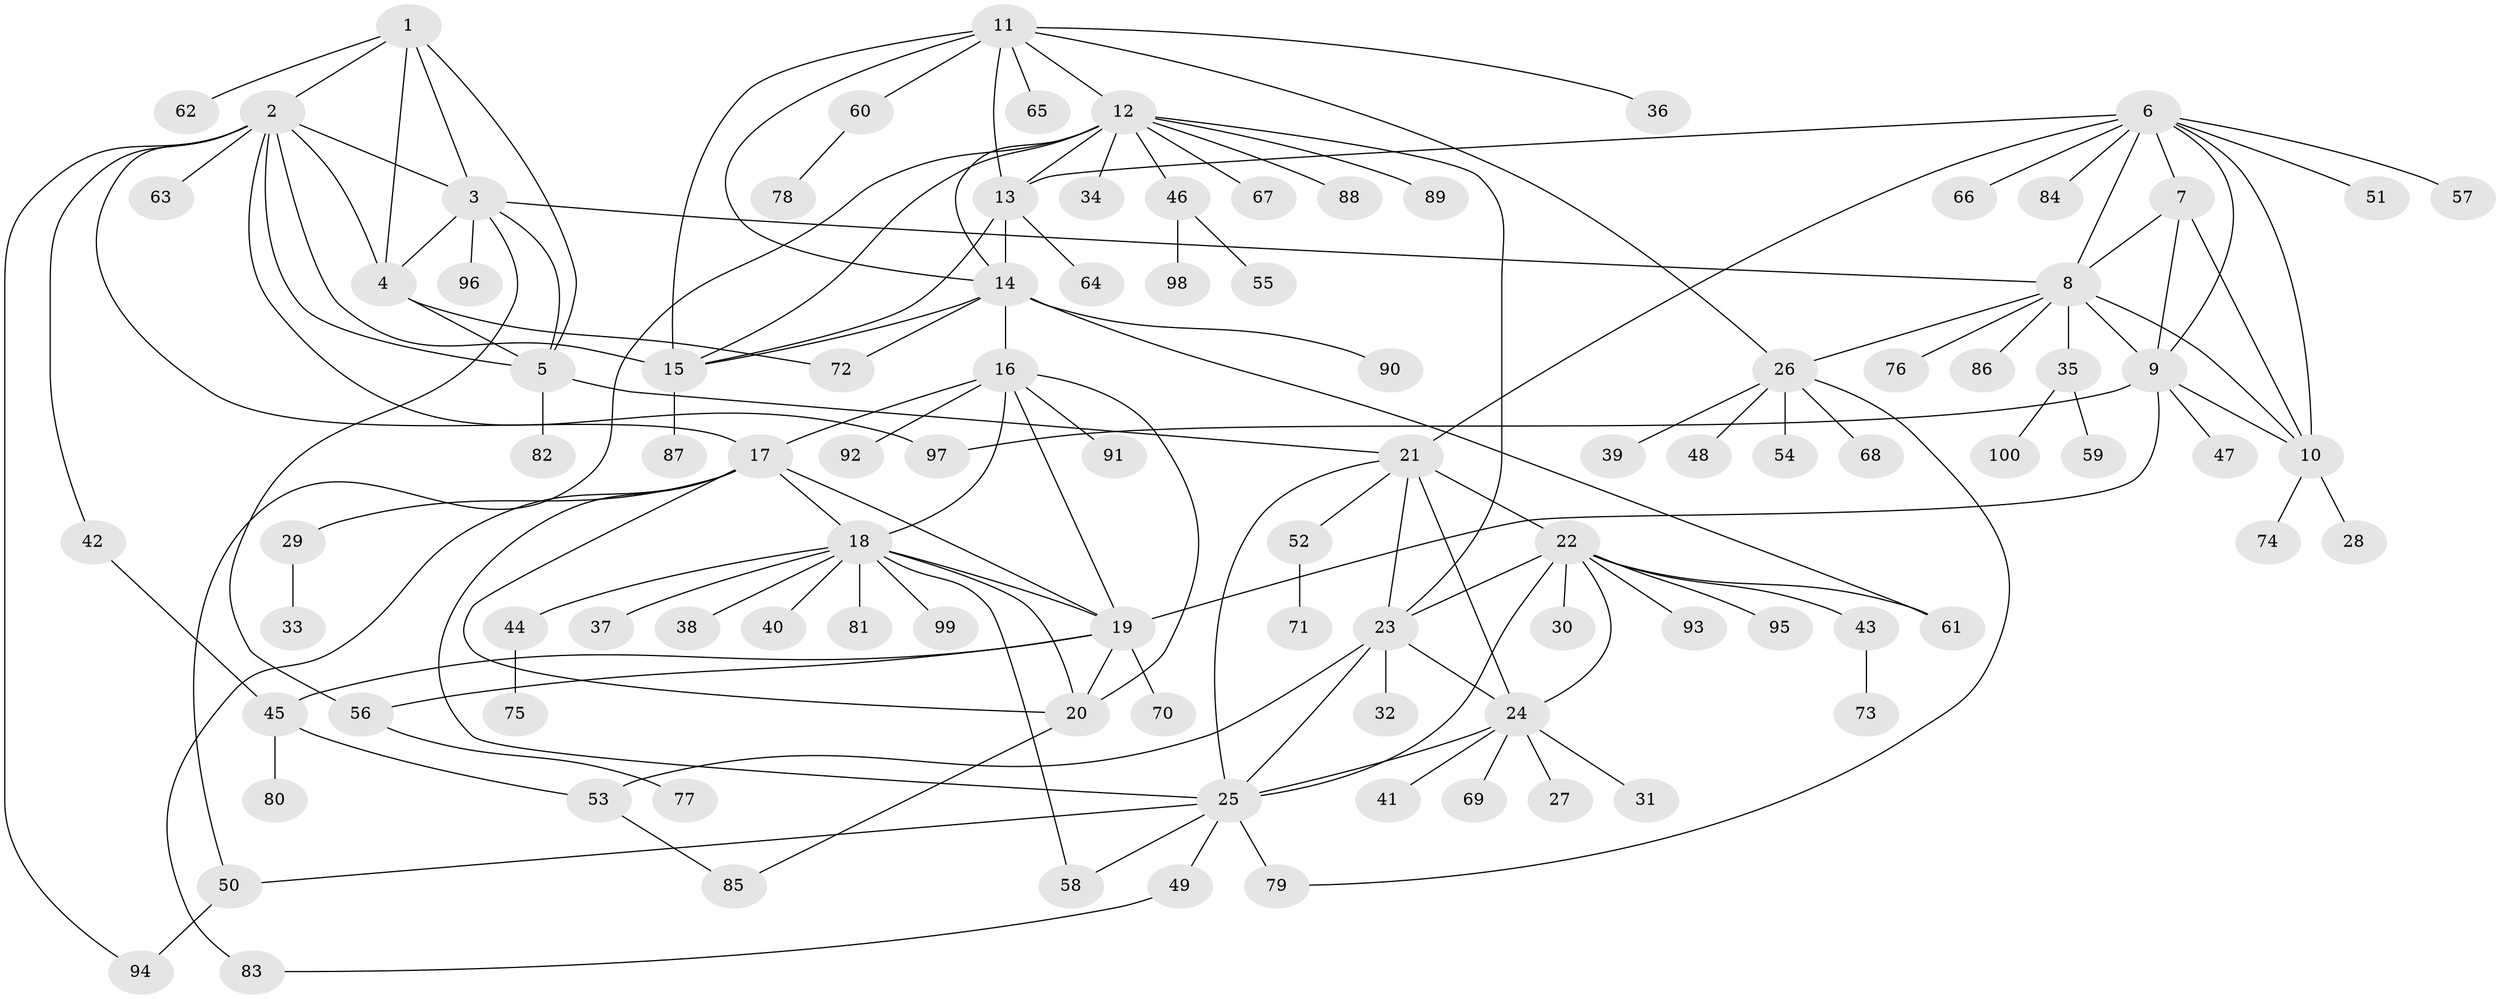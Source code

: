 // Generated by graph-tools (version 1.1) at 2025/50/03/09/25 03:50:33]
// undirected, 100 vertices, 148 edges
graph export_dot {
graph [start="1"]
  node [color=gray90,style=filled];
  1;
  2;
  3;
  4;
  5;
  6;
  7;
  8;
  9;
  10;
  11;
  12;
  13;
  14;
  15;
  16;
  17;
  18;
  19;
  20;
  21;
  22;
  23;
  24;
  25;
  26;
  27;
  28;
  29;
  30;
  31;
  32;
  33;
  34;
  35;
  36;
  37;
  38;
  39;
  40;
  41;
  42;
  43;
  44;
  45;
  46;
  47;
  48;
  49;
  50;
  51;
  52;
  53;
  54;
  55;
  56;
  57;
  58;
  59;
  60;
  61;
  62;
  63;
  64;
  65;
  66;
  67;
  68;
  69;
  70;
  71;
  72;
  73;
  74;
  75;
  76;
  77;
  78;
  79;
  80;
  81;
  82;
  83;
  84;
  85;
  86;
  87;
  88;
  89;
  90;
  91;
  92;
  93;
  94;
  95;
  96;
  97;
  98;
  99;
  100;
  1 -- 2;
  1 -- 3;
  1 -- 4;
  1 -- 5;
  1 -- 62;
  2 -- 3;
  2 -- 4;
  2 -- 5;
  2 -- 15;
  2 -- 17;
  2 -- 42;
  2 -- 63;
  2 -- 94;
  2 -- 97;
  3 -- 4;
  3 -- 5;
  3 -- 8;
  3 -- 56;
  3 -- 96;
  4 -- 5;
  4 -- 72;
  5 -- 21;
  5 -- 82;
  6 -- 7;
  6 -- 8;
  6 -- 9;
  6 -- 10;
  6 -- 13;
  6 -- 21;
  6 -- 51;
  6 -- 57;
  6 -- 66;
  6 -- 84;
  7 -- 8;
  7 -- 9;
  7 -- 10;
  8 -- 9;
  8 -- 10;
  8 -- 26;
  8 -- 35;
  8 -- 76;
  8 -- 86;
  9 -- 10;
  9 -- 19;
  9 -- 47;
  9 -- 97;
  10 -- 28;
  10 -- 74;
  11 -- 12;
  11 -- 13;
  11 -- 14;
  11 -- 15;
  11 -- 26;
  11 -- 36;
  11 -- 60;
  11 -- 65;
  12 -- 13;
  12 -- 14;
  12 -- 15;
  12 -- 23;
  12 -- 34;
  12 -- 46;
  12 -- 50;
  12 -- 67;
  12 -- 88;
  12 -- 89;
  13 -- 14;
  13 -- 15;
  13 -- 64;
  14 -- 15;
  14 -- 16;
  14 -- 61;
  14 -- 72;
  14 -- 90;
  15 -- 87;
  16 -- 17;
  16 -- 18;
  16 -- 19;
  16 -- 20;
  16 -- 91;
  16 -- 92;
  17 -- 18;
  17 -- 19;
  17 -- 20;
  17 -- 25;
  17 -- 29;
  17 -- 83;
  18 -- 19;
  18 -- 20;
  18 -- 37;
  18 -- 38;
  18 -- 40;
  18 -- 44;
  18 -- 58;
  18 -- 81;
  18 -- 99;
  19 -- 20;
  19 -- 45;
  19 -- 56;
  19 -- 70;
  20 -- 85;
  21 -- 22;
  21 -- 23;
  21 -- 24;
  21 -- 25;
  21 -- 52;
  22 -- 23;
  22 -- 24;
  22 -- 25;
  22 -- 30;
  22 -- 43;
  22 -- 61;
  22 -- 93;
  22 -- 95;
  23 -- 24;
  23 -- 25;
  23 -- 32;
  23 -- 53;
  24 -- 25;
  24 -- 27;
  24 -- 31;
  24 -- 41;
  24 -- 69;
  25 -- 49;
  25 -- 50;
  25 -- 58;
  25 -- 79;
  26 -- 39;
  26 -- 48;
  26 -- 54;
  26 -- 68;
  26 -- 79;
  29 -- 33;
  35 -- 59;
  35 -- 100;
  42 -- 45;
  43 -- 73;
  44 -- 75;
  45 -- 53;
  45 -- 80;
  46 -- 55;
  46 -- 98;
  49 -- 83;
  50 -- 94;
  52 -- 71;
  53 -- 85;
  56 -- 77;
  60 -- 78;
}
